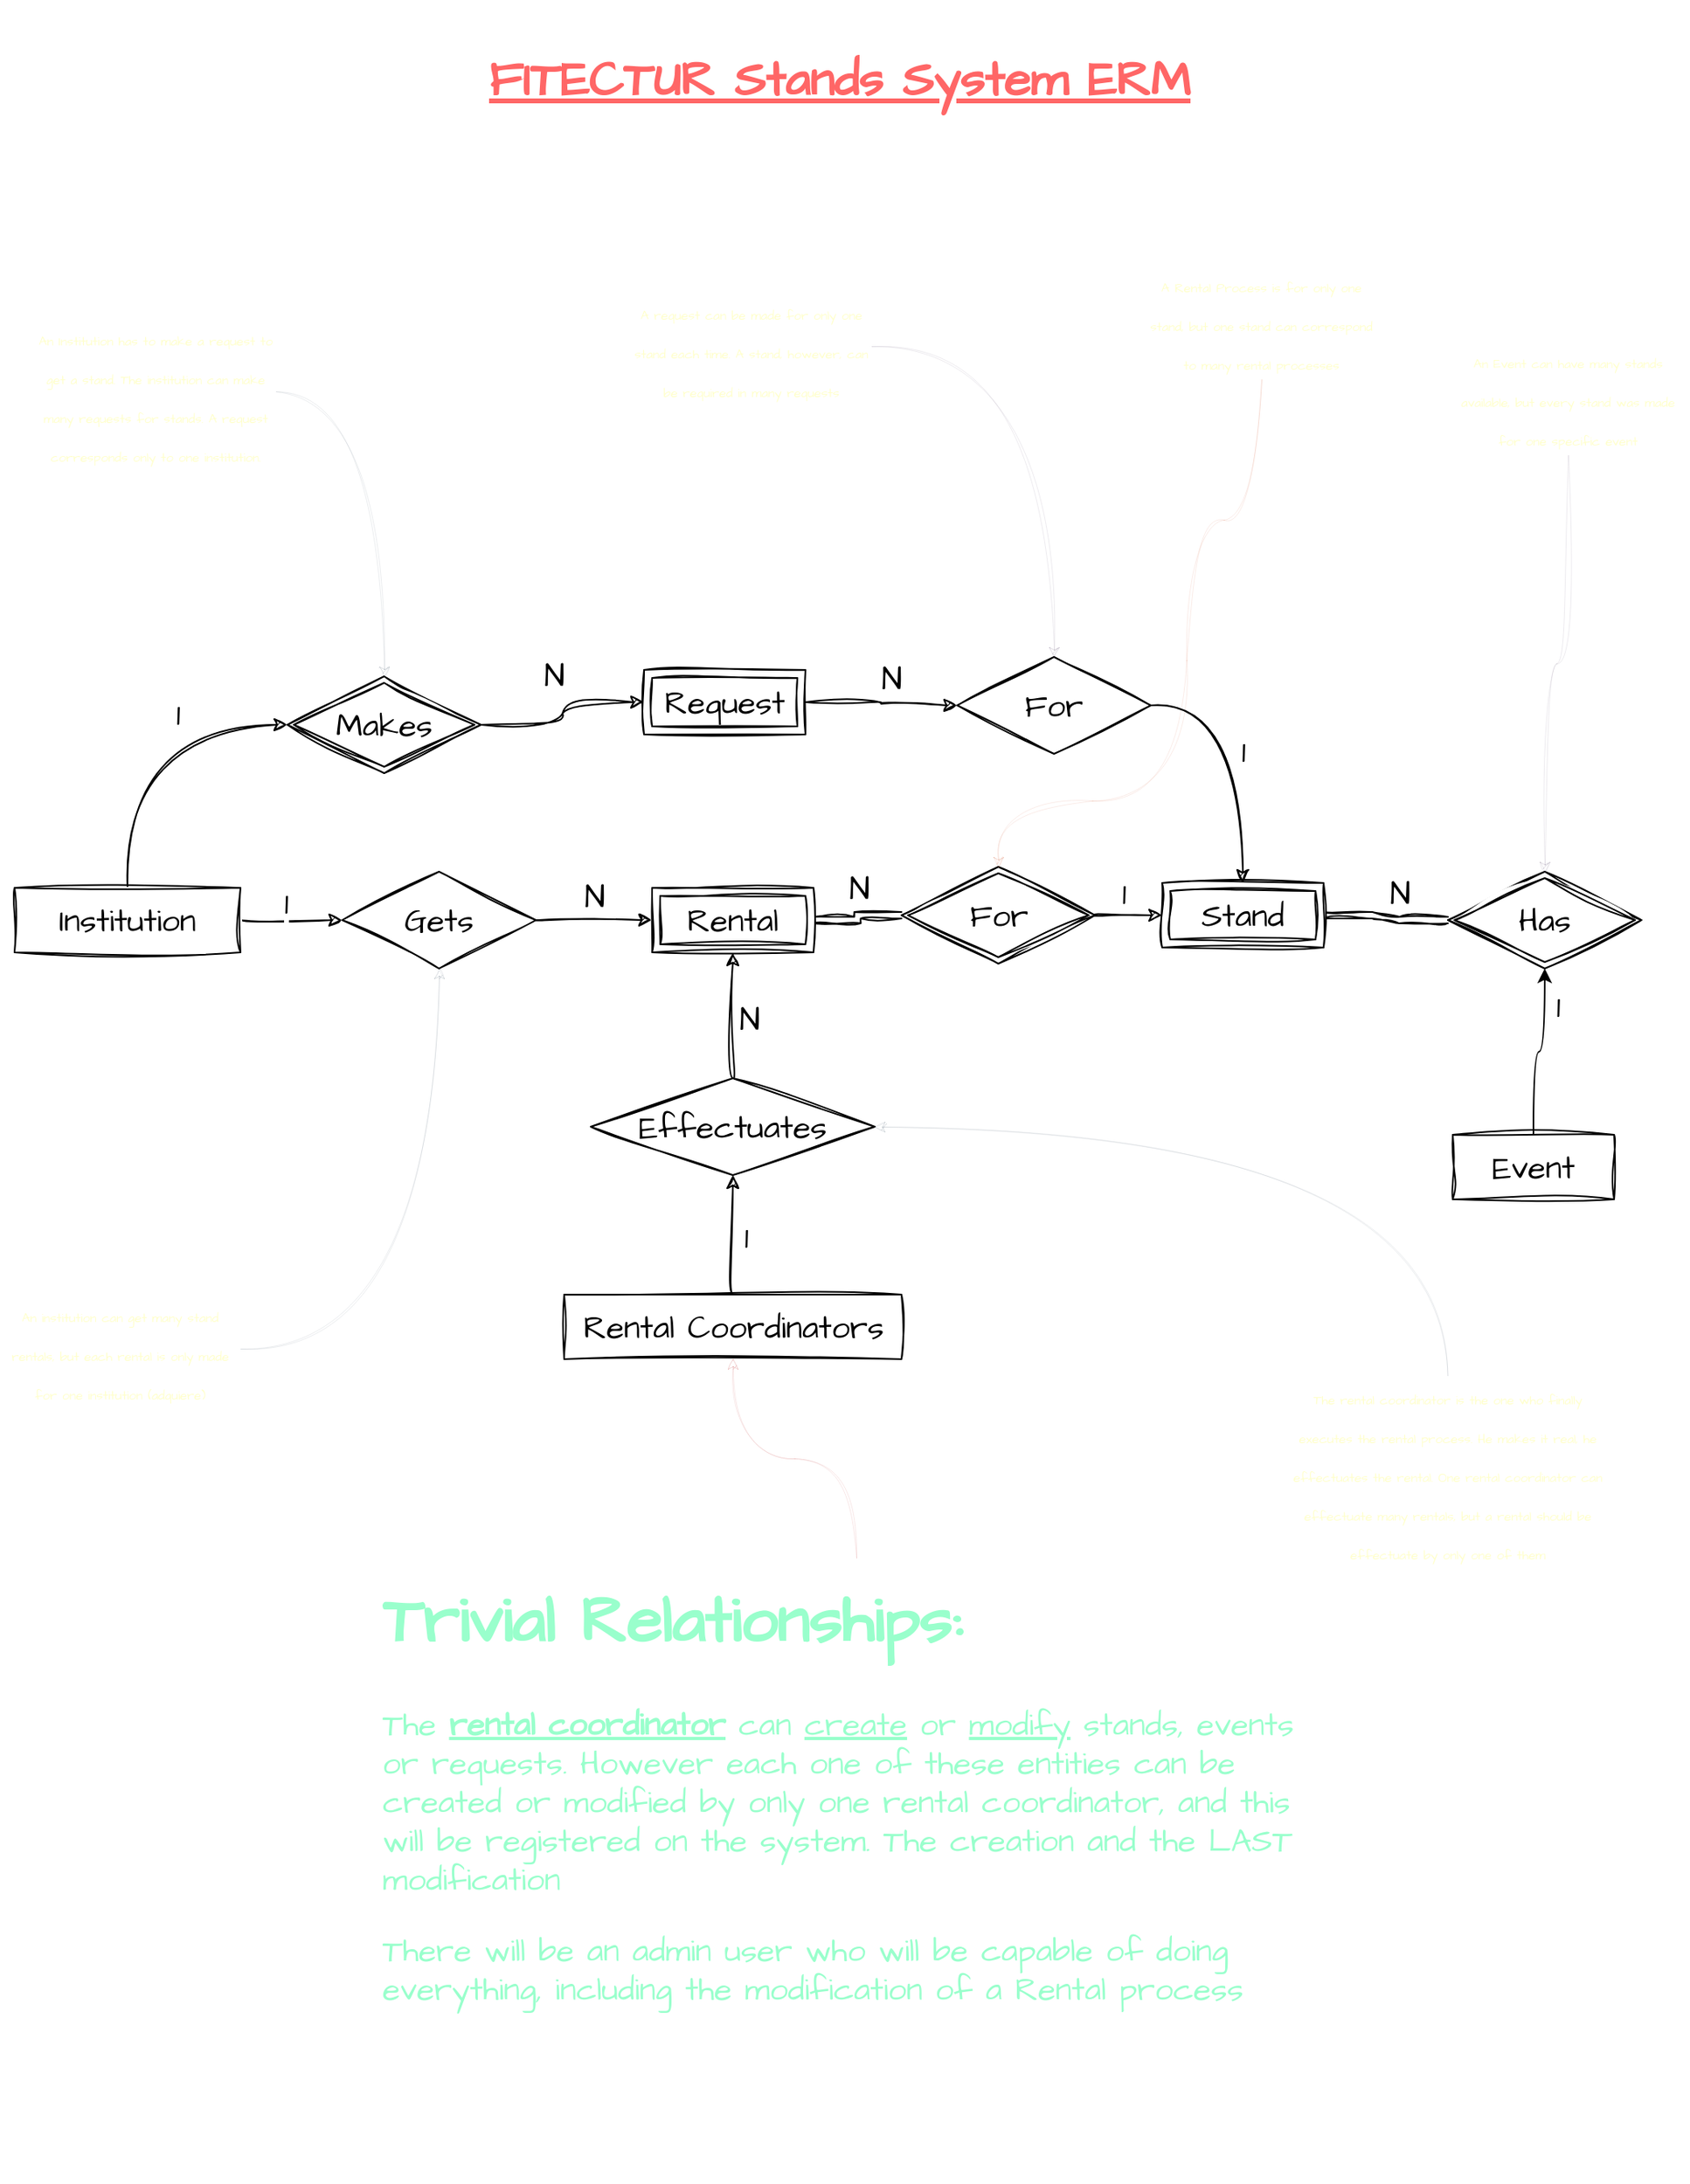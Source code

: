 <mxfile version="21.5.0" type="device">
  <diagram id="R2lEEEUBdFMjLlhIrx00" name="Page-1">
    <mxGraphModel dx="2868" dy="2558" grid="0" gridSize="10" guides="1" tooltips="1" connect="1" arrows="1" fold="1" page="1" pageScale="1" pageWidth="1100" pageHeight="850" background="none" math="0" shadow="0" extFonts="Permanent Marker^https://fonts.googleapis.com/css?family=Permanent+Marker">
      <root>
        <mxCell id="0" />
        <mxCell id="1" parent="0" />
        <mxCell id="HxKEXpomJuEV5nBTnR97-15" style="edgeStyle=orthogonalEdgeStyle;rounded=0;sketch=1;hachureGap=4;jiggle=2;curveFitting=1;orthogonalLoop=1;jettySize=auto;html=1;entryX=0;entryY=0.5;entryDx=0;entryDy=0;fontFamily=Architects Daughter;fontSource=https%3A%2F%2Ffonts.googleapis.com%2Fcss%3Ffamily%3DArchitects%2BDaughter;fontSize=16;curved=1;" edge="1" parent="1" source="HxKEXpomJuEV5nBTnR97-2" target="HxKEXpomJuEV5nBTnR97-14">
          <mxGeometry relative="1" as="geometry" />
        </mxCell>
        <mxCell id="HxKEXpomJuEV5nBTnR97-16" value="1" style="edgeLabel;html=1;align=center;verticalAlign=middle;resizable=0;points=[];fontSize=20;fontFamily=Architects Daughter;" vertex="1" connectable="0" parent="HxKEXpomJuEV5nBTnR97-15">
          <mxGeometry x="-0.108" y="-3" relative="1" as="geometry">
            <mxPoint y="-14" as="offset" />
          </mxGeometry>
        </mxCell>
        <mxCell id="HxKEXpomJuEV5nBTnR97-53" style="edgeStyle=orthogonalEdgeStyle;curved=1;rounded=0;sketch=1;hachureGap=4;jiggle=2;curveFitting=1;orthogonalLoop=1;jettySize=auto;html=1;entryX=0;entryY=0.5;entryDx=0;entryDy=0;fontFamily=Architects Daughter;fontSource=https%3A%2F%2Ffonts.googleapis.com%2Fcss%3Ffamily%3DArchitects%2BDaughter;fontSize=16;exitX=0.5;exitY=0;exitDx=0;exitDy=0;" edge="1" parent="1" source="HxKEXpomJuEV5nBTnR97-2" target="HxKEXpomJuEV5nBTnR97-51">
          <mxGeometry relative="1" as="geometry" />
        </mxCell>
        <mxCell id="HxKEXpomJuEV5nBTnR97-57" value="1" style="edgeLabel;html=1;align=center;verticalAlign=middle;resizable=0;points=[];fontSize=20;fontFamily=Architects Daughter;" vertex="1" connectable="0" parent="HxKEXpomJuEV5nBTnR97-53">
          <mxGeometry x="0.407" y="-11" relative="1" as="geometry">
            <mxPoint x="-9" y="-18" as="offset" />
          </mxGeometry>
        </mxCell>
        <mxCell id="HxKEXpomJuEV5nBTnR97-2" value="Institution" style="whiteSpace=wrap;html=1;align=center;hachureGap=4;fontFamily=Architects Daughter;fontSource=https%3A%2F%2Ffonts.googleapis.com%2Fcss%3Ffamily%3DArchitects%2BDaughter;fontSize=20;sketch=1;curveFitting=1;jiggle=2;" vertex="1" parent="1">
          <mxGeometry x="42" y="353" width="140" height="40" as="geometry" />
        </mxCell>
        <mxCell id="HxKEXpomJuEV5nBTnR97-44" style="edgeStyle=orthogonalEdgeStyle;curved=1;rounded=0;sketch=1;hachureGap=4;jiggle=2;curveFitting=1;orthogonalLoop=1;jettySize=auto;html=1;entryX=0.5;entryY=1;entryDx=0;entryDy=0;fontFamily=Architects Daughter;fontSource=https%3A%2F%2Ffonts.googleapis.com%2Fcss%3Ffamily%3DArchitects%2BDaughter;fontSize=16;" edge="1" parent="1" source="HxKEXpomJuEV5nBTnR97-8" target="HxKEXpomJuEV5nBTnR97-43">
          <mxGeometry relative="1" as="geometry" />
        </mxCell>
        <mxCell id="HxKEXpomJuEV5nBTnR97-49" value="1" style="edgeLabel;html=1;align=center;verticalAlign=middle;resizable=0;points=[];fontSize=20;fontFamily=Architects Daughter;" vertex="1" connectable="0" parent="HxKEXpomJuEV5nBTnR97-44">
          <mxGeometry x="-0.145" y="2" relative="1" as="geometry">
            <mxPoint x="10" y="-5" as="offset" />
          </mxGeometry>
        </mxCell>
        <mxCell id="HxKEXpomJuEV5nBTnR97-8" value="Rental Coordinators" style="whiteSpace=wrap;html=1;align=center;hachureGap=4;fontFamily=Architects Daughter;fontSource=https%3A%2F%2Ffonts.googleapis.com%2Fcss%3Ffamily%3DArchitects%2BDaughter;fontSize=20;sketch=1;curveFitting=1;jiggle=2;" vertex="1" parent="1">
          <mxGeometry x="382.5" y="605" width="209" height="40" as="geometry" />
        </mxCell>
        <mxCell id="HxKEXpomJuEV5nBTnR97-28" style="edgeStyle=orthogonalEdgeStyle;curved=1;rounded=0;hachureGap=4;orthogonalLoop=1;jettySize=auto;html=1;entryX=0.5;entryY=1;entryDx=0;entryDy=0;fontFamily=Architects Daughter;fontSource=https%3A%2F%2Ffonts.googleapis.com%2Fcss%3Ffamily%3DArchitects%2BDaughter;fontSize=16;" edge="1" parent="1" source="HxKEXpomJuEV5nBTnR97-13" target="HxKEXpomJuEV5nBTnR97-26">
          <mxGeometry relative="1" as="geometry" />
        </mxCell>
        <mxCell id="HxKEXpomJuEV5nBTnR97-30" value="1" style="edgeLabel;html=1;align=center;verticalAlign=middle;resizable=0;points=[];fontSize=20;fontFamily=Architects Daughter;" vertex="1" connectable="0" parent="HxKEXpomJuEV5nBTnR97-28">
          <mxGeometry x="0.24" y="2" relative="1" as="geometry">
            <mxPoint x="10" y="-19" as="offset" />
          </mxGeometry>
        </mxCell>
        <mxCell id="HxKEXpomJuEV5nBTnR97-13" value="Event" style="whiteSpace=wrap;html=1;align=center;sketch=1;hachureGap=4;jiggle=2;curveFitting=1;fontFamily=Architects Daughter;fontSource=https%3A%2F%2Ffonts.googleapis.com%2Fcss%3Ffamily%3DArchitects%2BDaughter;fontSize=20;" vertex="1" parent="1">
          <mxGeometry x="933" y="506" width="100" height="40" as="geometry" />
        </mxCell>
        <mxCell id="HxKEXpomJuEV5nBTnR97-17" style="edgeStyle=orthogonalEdgeStyle;rounded=0;sketch=1;hachureGap=4;jiggle=2;curveFitting=1;orthogonalLoop=1;jettySize=auto;html=1;entryX=0;entryY=0.5;entryDx=0;entryDy=0;fontFamily=Architects Daughter;fontSource=https%3A%2F%2Ffonts.googleapis.com%2Fcss%3Ffamily%3DArchitects%2BDaughter;fontSize=16;curved=1;" edge="1" parent="1" source="HxKEXpomJuEV5nBTnR97-14" target="HxKEXpomJuEV5nBTnR97-25">
          <mxGeometry relative="1" as="geometry">
            <mxPoint x="426" y="373" as="targetPoint" />
          </mxGeometry>
        </mxCell>
        <mxCell id="HxKEXpomJuEV5nBTnR97-18" value="N" style="edgeLabel;html=1;align=center;verticalAlign=middle;resizable=0;points=[];fontSize=20;fontFamily=Architects Daughter;" vertex="1" connectable="0" parent="HxKEXpomJuEV5nBTnR97-17">
          <mxGeometry x="-0.25" y="-1" relative="1" as="geometry">
            <mxPoint x="9" y="-16" as="offset" />
          </mxGeometry>
        </mxCell>
        <mxCell id="HxKEXpomJuEV5nBTnR97-14" value="Gets" style="shape=rhombus;perimeter=rhombusPerimeter;whiteSpace=wrap;html=1;align=center;sketch=1;hachureGap=4;jiggle=2;curveFitting=1;fontFamily=Architects Daughter;fontSource=https%3A%2F%2Ffonts.googleapis.com%2Fcss%3Ffamily%3DArchitects%2BDaughter;fontSize=20;" vertex="1" parent="1">
          <mxGeometry x="245" y="343" width="120" height="60" as="geometry" />
        </mxCell>
        <mxCell id="HxKEXpomJuEV5nBTnR97-33" style="edgeStyle=orthogonalEdgeStyle;curved=1;rounded=0;sketch=1;hachureGap=4;jiggle=2;curveFitting=1;orthogonalLoop=1;jettySize=auto;html=1;entryX=0;entryY=0.5;entryDx=0;entryDy=0;fontFamily=Architects Daughter;fontSource=https%3A%2F%2Ffonts.googleapis.com%2Fcss%3Ffamily%3DArchitects%2BDaughter;fontSize=16;shape=link;" edge="1" parent="1" source="HxKEXpomJuEV5nBTnR97-25" target="HxKEXpomJuEV5nBTnR97-32">
          <mxGeometry relative="1" as="geometry" />
        </mxCell>
        <mxCell id="HxKEXpomJuEV5nBTnR97-35" value="N" style="edgeLabel;html=1;align=center;verticalAlign=middle;resizable=0;points=[];fontSize=20;fontFamily=Architects Daughter;" vertex="1" connectable="0" parent="HxKEXpomJuEV5nBTnR97-33">
          <mxGeometry x="0.113" y="2" relative="1" as="geometry">
            <mxPoint x="-1" y="-15" as="offset" />
          </mxGeometry>
        </mxCell>
        <mxCell id="HxKEXpomJuEV5nBTnR97-25" value="Rental" style="shape=ext;margin=3;double=1;whiteSpace=wrap;html=1;align=center;sketch=1;hachureGap=4;jiggle=2;curveFitting=1;fontFamily=Architects Daughter;fontSource=https%3A%2F%2Ffonts.googleapis.com%2Fcss%3Ffamily%3DArchitects%2BDaughter;fontSize=20;" vertex="1" parent="1">
          <mxGeometry x="437" y="353" width="100" height="40" as="geometry" />
        </mxCell>
        <mxCell id="HxKEXpomJuEV5nBTnR97-29" style="edgeStyle=entityRelationEdgeStyle;rounded=0;hachureGap=4;orthogonalLoop=1;jettySize=auto;html=1;entryX=1;entryY=0.5;entryDx=0;entryDy=0;fontFamily=Architects Daughter;fontSource=https%3A%2F%2Ffonts.googleapis.com%2Fcss%3Ffamily%3DArchitects%2BDaughter;fontSize=16;shape=link;sketch=1;curveFitting=1;jiggle=2;" edge="1" parent="1" source="HxKEXpomJuEV5nBTnR97-26" target="HxKEXpomJuEV5nBTnR97-27">
          <mxGeometry relative="1" as="geometry" />
        </mxCell>
        <mxCell id="HxKEXpomJuEV5nBTnR97-31" value="N" style="edgeLabel;html=1;align=center;verticalAlign=middle;resizable=0;points=[];fontSize=20;fontFamily=Architects Daughter;" vertex="1" connectable="0" parent="HxKEXpomJuEV5nBTnR97-29">
          <mxGeometry x="0.298" relative="1" as="geometry">
            <mxPoint x="19" y="-14" as="offset" />
          </mxGeometry>
        </mxCell>
        <mxCell id="HxKEXpomJuEV5nBTnR97-26" value="Has" style="shape=rhombus;double=1;perimeter=rhombusPerimeter;whiteSpace=wrap;html=1;align=center;sketch=1;hachureGap=4;jiggle=2;curveFitting=1;fontFamily=Architects Daughter;fontSource=https%3A%2F%2Ffonts.googleapis.com%2Fcss%3Ffamily%3DArchitects%2BDaughter;fontSize=20;" vertex="1" parent="1">
          <mxGeometry x="930" y="343" width="120" height="60" as="geometry" />
        </mxCell>
        <mxCell id="HxKEXpomJuEV5nBTnR97-27" value="Stand" style="shape=ext;margin=3;double=1;whiteSpace=wrap;html=1;align=center;sketch=1;hachureGap=4;jiggle=2;curveFitting=1;fontFamily=Architects Daughter;fontSource=https%3A%2F%2Ffonts.googleapis.com%2Fcss%3Ffamily%3DArchitects%2BDaughter;fontSize=20;" vertex="1" parent="1">
          <mxGeometry x="753" y="350" width="100" height="40" as="geometry" />
        </mxCell>
        <mxCell id="HxKEXpomJuEV5nBTnR97-34" style="edgeStyle=orthogonalEdgeStyle;curved=1;rounded=0;sketch=1;hachureGap=4;jiggle=2;curveFitting=1;orthogonalLoop=1;jettySize=auto;html=1;entryX=0;entryY=0.5;entryDx=0;entryDy=0;fontFamily=Architects Daughter;fontSource=https%3A%2F%2Ffonts.googleapis.com%2Fcss%3Ffamily%3DArchitects%2BDaughter;fontSize=16;" edge="1" parent="1" source="HxKEXpomJuEV5nBTnR97-32" target="HxKEXpomJuEV5nBTnR97-27">
          <mxGeometry relative="1" as="geometry" />
        </mxCell>
        <mxCell id="HxKEXpomJuEV5nBTnR97-36" value="1" style="edgeLabel;html=1;align=center;verticalAlign=middle;resizable=0;points=[];fontSize=20;fontFamily=Architects Daughter;" vertex="1" connectable="0" parent="HxKEXpomJuEV5nBTnR97-34">
          <mxGeometry x="-0.275" y="1" relative="1" as="geometry">
            <mxPoint x="2" y="-13" as="offset" />
          </mxGeometry>
        </mxCell>
        <mxCell id="HxKEXpomJuEV5nBTnR97-32" value="For" style="shape=rhombus;double=1;perimeter=rhombusPerimeter;whiteSpace=wrap;html=1;align=center;sketch=1;hachureGap=4;jiggle=2;curveFitting=1;fontFamily=Architects Daughter;fontSource=https%3A%2F%2Ffonts.googleapis.com%2Fcss%3Ffamily%3DArchitects%2BDaughter;fontSize=20;" vertex="1" parent="1">
          <mxGeometry x="591.5" y="340" width="120" height="60" as="geometry" />
        </mxCell>
        <mxCell id="HxKEXpomJuEV5nBTnR97-38" style="edgeStyle=orthogonalEdgeStyle;curved=1;rounded=0;hachureGap=4;orthogonalLoop=1;jettySize=auto;html=1;entryX=0.5;entryY=0;entryDx=0;entryDy=0;fontFamily=Architects Daughter;fontSource=https%3A%2F%2Ffonts.googleapis.com%2Fcss%3Ffamily%3DArchitects%2BDaughter;fontSize=16;dashed=1;dashPattern=12 12;strokeWidth=0;sketch=1;curveFitting=1;jiggle=2;fillColor=#fa6800;strokeColor=#C73500;exitX=0.5;exitY=1;exitDx=0;exitDy=0;" edge="1" parent="1" source="HxKEXpomJuEV5nBTnR97-37" target="HxKEXpomJuEV5nBTnR97-32">
          <mxGeometry relative="1" as="geometry">
            <Array as="points">
              <mxPoint x="815" y="125" />
              <mxPoint x="768" y="125" />
              <mxPoint x="768" y="299" />
              <mxPoint x="651" y="299" />
            </Array>
          </mxGeometry>
        </mxCell>
        <mxCell id="HxKEXpomJuEV5nBTnR97-37" value="&lt;font style=&quot;font-size: 8px;&quot;&gt;A Rental Process is for only one stand, but one stand can correspond to many rental processes&lt;/font&gt;" style="text;strokeColor=none;align=center;fillColor=none;html=1;verticalAlign=middle;whiteSpace=wrap;rounded=0;fontSize=20;fontFamily=Architects Daughter;glass=0;shadow=0;fontColor=#FFFFCC;" vertex="1" parent="1">
          <mxGeometry x="740" y="-37" width="149" height="75" as="geometry" />
        </mxCell>
        <mxCell id="HxKEXpomJuEV5nBTnR97-39" value="&lt;font style=&quot;font-size: 8px;&quot;&gt;An institution can get many stand rentals, but each rental is only made for one institution (adquiere)&lt;/font&gt;" style="text;strokeColor=none;align=center;fillColor=none;html=1;verticalAlign=middle;whiteSpace=wrap;rounded=0;fontSize=20;fontFamily=Architects Daughter;glass=0;shadow=0;fontColor=#FFFFCC;" vertex="1" parent="1">
          <mxGeometry x="33" y="601" width="149" height="75" as="geometry" />
        </mxCell>
        <mxCell id="HxKEXpomJuEV5nBTnR97-40" style="edgeStyle=orthogonalEdgeStyle;curved=1;rounded=0;hachureGap=4;orthogonalLoop=1;jettySize=auto;html=1;entryX=0.5;entryY=1;entryDx=0;entryDy=0;fontFamily=Architects Daughter;fontSource=https%3A%2F%2Ffonts.googleapis.com%2Fcss%3Ffamily%3DArchitects%2BDaughter;fontSize=16;dashed=1;dashPattern=12 12;strokeWidth=0;sketch=1;curveFitting=1;jiggle=2;fillColor=#647687;strokeColor=#314354;" edge="1" parent="1" source="HxKEXpomJuEV5nBTnR97-39" target="HxKEXpomJuEV5nBTnR97-14">
          <mxGeometry relative="1" as="geometry">
            <mxPoint x="262" y="659" as="sourcePoint" />
            <mxPoint x="113" y="1053" as="targetPoint" />
          </mxGeometry>
        </mxCell>
        <mxCell id="HxKEXpomJuEV5nBTnR97-41" style="edgeStyle=orthogonalEdgeStyle;curved=1;rounded=0;hachureGap=4;orthogonalLoop=1;jettySize=auto;html=1;entryX=0.5;entryY=0;entryDx=0;entryDy=0;fontFamily=Architects Daughter;fontSource=https%3A%2F%2Ffonts.googleapis.com%2Fcss%3Ffamily%3DArchitects%2BDaughter;fontSize=16;dashed=1;dashPattern=12 12;strokeWidth=0;sketch=1;curveFitting=1;jiggle=2;fillColor=#76608a;strokeColor=#432D57;" edge="1" parent="1" source="HxKEXpomJuEV5nBTnR97-42" target="HxKEXpomJuEV5nBTnR97-26">
          <mxGeometry relative="1" as="geometry">
            <mxPoint x="998" y="315" as="targetPoint" />
          </mxGeometry>
        </mxCell>
        <mxCell id="HxKEXpomJuEV5nBTnR97-42" value="&lt;font style=&quot;font-size: 8px;&quot;&gt;An Event can have many stands available, but every stand was made for one specific event&lt;/font&gt;" style="text;strokeColor=none;align=center;fillColor=none;html=1;verticalAlign=middle;whiteSpace=wrap;rounded=0;fontSize=20;fontFamily=Architects Daughter;glass=0;shadow=0;fontColor=#FFFFCC;" vertex="1" parent="1">
          <mxGeometry x="930" y="10" width="149" height="75" as="geometry" />
        </mxCell>
        <mxCell id="HxKEXpomJuEV5nBTnR97-45" style="edgeStyle=orthogonalEdgeStyle;curved=1;rounded=0;sketch=1;hachureGap=4;jiggle=2;curveFitting=1;orthogonalLoop=1;jettySize=auto;html=1;entryX=0.5;entryY=1;entryDx=0;entryDy=0;fontFamily=Architects Daughter;fontSource=https%3A%2F%2Ffonts.googleapis.com%2Fcss%3Ffamily%3DArchitects%2BDaughter;fontSize=16;" edge="1" parent="1" source="HxKEXpomJuEV5nBTnR97-43" target="HxKEXpomJuEV5nBTnR97-25">
          <mxGeometry relative="1" as="geometry" />
        </mxCell>
        <mxCell id="HxKEXpomJuEV5nBTnR97-48" value="N" style="edgeLabel;html=1;align=center;verticalAlign=middle;resizable=0;points=[];fontSize=20;fontFamily=Architects Daughter;" vertex="1" connectable="0" parent="HxKEXpomJuEV5nBTnR97-45">
          <mxGeometry x="-0.346" relative="1" as="geometry">
            <mxPoint x="10" y="-12" as="offset" />
          </mxGeometry>
        </mxCell>
        <mxCell id="HxKEXpomJuEV5nBTnR97-43" value="Effectuates" style="shape=rhombus;perimeter=rhombusPerimeter;whiteSpace=wrap;html=1;align=center;sketch=1;hachureGap=4;jiggle=2;curveFitting=1;fontFamily=Architects Daughter;fontSource=https%3A%2F%2Ffonts.googleapis.com%2Fcss%3Ffamily%3DArchitects%2BDaughter;fontSize=20;" vertex="1" parent="1">
          <mxGeometry x="399" y="471" width="176" height="60" as="geometry" />
        </mxCell>
        <mxCell id="HxKEXpomJuEV5nBTnR97-46" value="&lt;font style=&quot;font-size: 8px;&quot;&gt;The rental coordinator is the one who finally executes the rental process. He makes it real, he effectuates the rental. One rental coordinator can effectuate many rentals, but a rental should be effectuate by only one of them&lt;/font&gt;" style="text;strokeColor=none;align=center;fillColor=none;html=1;verticalAlign=middle;whiteSpace=wrap;rounded=0;fontSize=20;fontFamily=Architects Daughter;glass=0;shadow=0;fontColor=#FFFFCC;" vertex="1" parent="1">
          <mxGeometry x="832" y="655" width="195.5" height="117" as="geometry" />
        </mxCell>
        <mxCell id="HxKEXpomJuEV5nBTnR97-47" style="edgeStyle=orthogonalEdgeStyle;curved=1;rounded=0;hachureGap=4;orthogonalLoop=1;jettySize=auto;html=1;entryX=1;entryY=0.5;entryDx=0;entryDy=0;fontFamily=Architects Daughter;fontSource=https%3A%2F%2Ffonts.googleapis.com%2Fcss%3Ffamily%3DArchitects%2BDaughter;fontSize=16;dashed=1;dashPattern=12 12;strokeWidth=0;sketch=1;curveFitting=1;jiggle=2;exitX=0.5;exitY=0;exitDx=0;exitDy=0;fillColor=#647687;strokeColor=#314354;" edge="1" parent="1" source="HxKEXpomJuEV5nBTnR97-46" target="HxKEXpomJuEV5nBTnR97-43">
          <mxGeometry relative="1" as="geometry">
            <mxPoint x="1022.5" y="703" as="sourcePoint" />
            <mxPoint x="1036.5" y="447" as="targetPoint" />
          </mxGeometry>
        </mxCell>
        <mxCell id="HxKEXpomJuEV5nBTnR97-55" style="edgeStyle=orthogonalEdgeStyle;curved=1;rounded=0;sketch=1;hachureGap=4;jiggle=2;curveFitting=1;orthogonalLoop=1;jettySize=auto;html=1;exitX=1;exitY=0.5;exitDx=0;exitDy=0;entryX=0;entryY=0.5;entryDx=0;entryDy=0;fontFamily=Architects Daughter;fontSource=https%3A%2F%2Ffonts.googleapis.com%2Fcss%3Ffamily%3DArchitects%2BDaughter;fontSize=16;" edge="1" parent="1" source="HxKEXpomJuEV5nBTnR97-50" target="HxKEXpomJuEV5nBTnR97-52">
          <mxGeometry relative="1" as="geometry" />
        </mxCell>
        <mxCell id="HxKEXpomJuEV5nBTnR97-59" value="N" style="edgeLabel;html=1;align=center;verticalAlign=middle;resizable=0;points=[];fontSize=20;fontFamily=Architects Daughter;" vertex="1" connectable="0" parent="HxKEXpomJuEV5nBTnR97-55">
          <mxGeometry x="0.243" y="3" relative="1" as="geometry">
            <mxPoint x="-5" y="-14" as="offset" />
          </mxGeometry>
        </mxCell>
        <mxCell id="HxKEXpomJuEV5nBTnR97-50" value="Request" style="shape=ext;margin=3;double=1;whiteSpace=wrap;html=1;align=center;sketch=1;hachureGap=4;jiggle=2;curveFitting=1;fontFamily=Architects Daughter;fontSource=https%3A%2F%2Ffonts.googleapis.com%2Fcss%3Ffamily%3DArchitects%2BDaughter;fontSize=20;" vertex="1" parent="1">
          <mxGeometry x="432" y="218" width="100" height="40" as="geometry" />
        </mxCell>
        <mxCell id="HxKEXpomJuEV5nBTnR97-54" style="edgeStyle=orthogonalEdgeStyle;curved=1;rounded=0;sketch=1;hachureGap=4;jiggle=2;curveFitting=1;orthogonalLoop=1;jettySize=auto;html=1;exitX=1;exitY=0.5;exitDx=0;exitDy=0;entryX=0;entryY=0.5;entryDx=0;entryDy=0;fontFamily=Architects Daughter;fontSource=https%3A%2F%2Ffonts.googleapis.com%2Fcss%3Ffamily%3DArchitects%2BDaughter;fontSize=16;" edge="1" parent="1" source="HxKEXpomJuEV5nBTnR97-51" target="HxKEXpomJuEV5nBTnR97-50">
          <mxGeometry relative="1" as="geometry" />
        </mxCell>
        <mxCell id="HxKEXpomJuEV5nBTnR97-58" value="N" style="edgeLabel;html=1;align=center;verticalAlign=middle;resizable=0;points=[];fontSize=20;fontFamily=Architects Daughter;" vertex="1" connectable="0" parent="HxKEXpomJuEV5nBTnR97-54">
          <mxGeometry x="0.237" y="-5" relative="1" as="geometry">
            <mxPoint x="-12" y="-22" as="offset" />
          </mxGeometry>
        </mxCell>
        <mxCell id="HxKEXpomJuEV5nBTnR97-51" value="Makes" style="shape=rhombus;double=1;perimeter=rhombusPerimeter;whiteSpace=wrap;html=1;align=center;sketch=1;hachureGap=4;jiggle=2;curveFitting=1;fontFamily=Architects Daughter;fontSource=https%3A%2F%2Ffonts.googleapis.com%2Fcss%3Ffamily%3DArchitects%2BDaughter;fontSize=20;" vertex="1" parent="1">
          <mxGeometry x="211" y="222" width="120" height="60" as="geometry" />
        </mxCell>
        <mxCell id="HxKEXpomJuEV5nBTnR97-56" style="edgeStyle=orthogonalEdgeStyle;curved=1;rounded=0;sketch=1;hachureGap=4;jiggle=2;curveFitting=1;orthogonalLoop=1;jettySize=auto;html=1;exitX=1;exitY=0.5;exitDx=0;exitDy=0;entryX=0.5;entryY=0;entryDx=0;entryDy=0;fontFamily=Architects Daughter;fontSource=https%3A%2F%2Ffonts.googleapis.com%2Fcss%3Ffamily%3DArchitects%2BDaughter;fontSize=16;" edge="1" parent="1" source="HxKEXpomJuEV5nBTnR97-52" target="HxKEXpomJuEV5nBTnR97-27">
          <mxGeometry relative="1" as="geometry" />
        </mxCell>
        <mxCell id="HxKEXpomJuEV5nBTnR97-60" value="1" style="edgeLabel;html=1;align=center;verticalAlign=middle;resizable=0;points=[];fontSize=20;fontFamily=Architects Daughter;" vertex="1" connectable="0" parent="HxKEXpomJuEV5nBTnR97-56">
          <mxGeometry x="0.204" y="-9" relative="1" as="geometry">
            <mxPoint x="9" y="-16" as="offset" />
          </mxGeometry>
        </mxCell>
        <mxCell id="HxKEXpomJuEV5nBTnR97-52" value="For" style="shape=rhombus;perimeter=rhombusPerimeter;whiteSpace=wrap;html=1;align=center;sketch=1;hachureGap=4;jiggle=2;curveFitting=1;fontFamily=Architects Daughter;fontSource=https%3A%2F%2Ffonts.googleapis.com%2Fcss%3Ffamily%3DArchitects%2BDaughter;fontSize=20;" vertex="1" parent="1">
          <mxGeometry x="626" y="210" width="120" height="60" as="geometry" />
        </mxCell>
        <mxCell id="HxKEXpomJuEV5nBTnR97-61" style="edgeStyle=orthogonalEdgeStyle;curved=1;rounded=0;hachureGap=4;orthogonalLoop=1;jettySize=auto;html=1;entryX=0.5;entryY=0;entryDx=0;entryDy=0;fontFamily=Architects Daughter;fontSource=https%3A%2F%2Ffonts.googleapis.com%2Fcss%3Ffamily%3DArchitects%2BDaughter;fontSize=16;dashed=1;dashPattern=12 12;strokeWidth=0;sketch=1;curveFitting=1;jiggle=2;fillColor=#76608a;strokeColor=#432D57;" edge="1" parent="1" source="HxKEXpomJuEV5nBTnR97-62" target="HxKEXpomJuEV5nBTnR97-52">
          <mxGeometry relative="1" as="geometry">
            <mxPoint x="640" y="140" as="targetPoint" />
          </mxGeometry>
        </mxCell>
        <mxCell id="HxKEXpomJuEV5nBTnR97-62" value="&lt;font style=&quot;font-size: 8px;&quot;&gt;A request can be made for only one stand each time. A stand, however, can be required in many requests&lt;/font&gt;" style="text;strokeColor=none;align=center;fillColor=none;html=1;verticalAlign=middle;whiteSpace=wrap;rounded=0;fontSize=20;fontFamily=Architects Daughter;glass=0;shadow=0;fontColor=#FFFFCC;" vertex="1" parent="1">
          <mxGeometry x="424" y="-20" width="149" height="75" as="geometry" />
        </mxCell>
        <mxCell id="HxKEXpomJuEV5nBTnR97-63" style="edgeStyle=orthogonalEdgeStyle;curved=1;rounded=0;hachureGap=4;orthogonalLoop=1;jettySize=auto;html=1;entryX=0.5;entryY=0;entryDx=0;entryDy=0;fontFamily=Architects Daughter;fontSource=https%3A%2F%2Ffonts.googleapis.com%2Fcss%3Ffamily%3DArchitects%2BDaughter;fontSize=16;dashed=1;dashPattern=12 12;strokeWidth=0;sketch=1;curveFitting=1;jiggle=2;fillColor=#647687;strokeColor=#314354;" edge="1" parent="1" source="HxKEXpomJuEV5nBTnR97-64" target="HxKEXpomJuEV5nBTnR97-51">
          <mxGeometry relative="1" as="geometry">
            <mxPoint x="360" y="159" as="targetPoint" />
          </mxGeometry>
        </mxCell>
        <mxCell id="HxKEXpomJuEV5nBTnR97-64" value="&lt;font style=&quot;font-size: 8px;&quot;&gt;An Institution has to make a request to get a stand. The institution can make many requests for stands. A request corresponds only to one institution.&lt;/font&gt;" style="text;strokeColor=none;align=center;fillColor=none;html=1;verticalAlign=middle;whiteSpace=wrap;rounded=0;fontSize=20;fontFamily=Architects Daughter;glass=0;shadow=0;fontColor=#FFFFCC;" vertex="1" parent="1">
          <mxGeometry x="55" y="8" width="149" height="75" as="geometry" />
        </mxCell>
        <mxCell id="HxKEXpomJuEV5nBTnR97-80" value="&lt;h1&gt;Trivial Relationships:&lt;/h1&gt;&lt;p&gt;The &lt;b&gt;&lt;u&gt;rental coordinator&lt;/u&gt;&lt;/b&gt; can &lt;u&gt;create&lt;/u&gt; or &lt;u&gt;modify&lt;/u&gt; stands, events or requests. However each one of these entities can be created or modified by only one rental coordinator, and this will be registered on the system. The creation and the LAST modification&lt;br&gt;&lt;/p&gt;&lt;p&gt;There will be an admin user who will be capable of doing everything, including the modification of a Rental process&lt;/p&gt;" style="text;html=1;strokeColor=none;fillColor=none;spacing=5;spacingTop=-20;whiteSpace=wrap;overflow=hidden;rounded=0;fontSize=20;fontFamily=Architects Daughter;fontColor=#99FFCC;" vertex="1" parent="1">
          <mxGeometry x="265" y="768" width="597" height="387" as="geometry" />
        </mxCell>
        <mxCell id="HxKEXpomJuEV5nBTnR97-82" style="edgeStyle=orthogonalEdgeStyle;curved=1;rounded=0;hachureGap=4;orthogonalLoop=1;jettySize=auto;html=1;entryX=0.5;entryY=1;entryDx=0;entryDy=0;fontFamily=Architects Daughter;fontSource=https%3A%2F%2Ffonts.googleapis.com%2Fcss%3Ffamily%3DArchitects%2BDaughter;fontSize=16;dashed=1;dashPattern=12 12;strokeWidth=0;sketch=1;curveFitting=1;jiggle=2;fillColor=#e51400;strokeColor=#B20000;" edge="1" parent="1" source="HxKEXpomJuEV5nBTnR97-80" target="HxKEXpomJuEV5nBTnR97-8">
          <mxGeometry relative="1" as="geometry">
            <mxPoint x="1089" y="1115" as="sourcePoint" />
            <mxPoint x="783" y="873" as="targetPoint" />
          </mxGeometry>
        </mxCell>
        <mxCell id="HxKEXpomJuEV5nBTnR97-84" value="&lt;h2&gt;FITECTUR Stands System ERM&lt;/h2&gt;" style="text;html=1;strokeColor=none;fillColor=none;align=left;verticalAlign=middle;whiteSpace=wrap;rounded=0;fontSize=20;fontFamily=Architects Daughter;fontColor=#FF6666;fontStyle=4" vertex="1" parent="1">
          <mxGeometry x="334" y="-197" width="522" height="98" as="geometry" />
        </mxCell>
      </root>
    </mxGraphModel>
  </diagram>
</mxfile>
